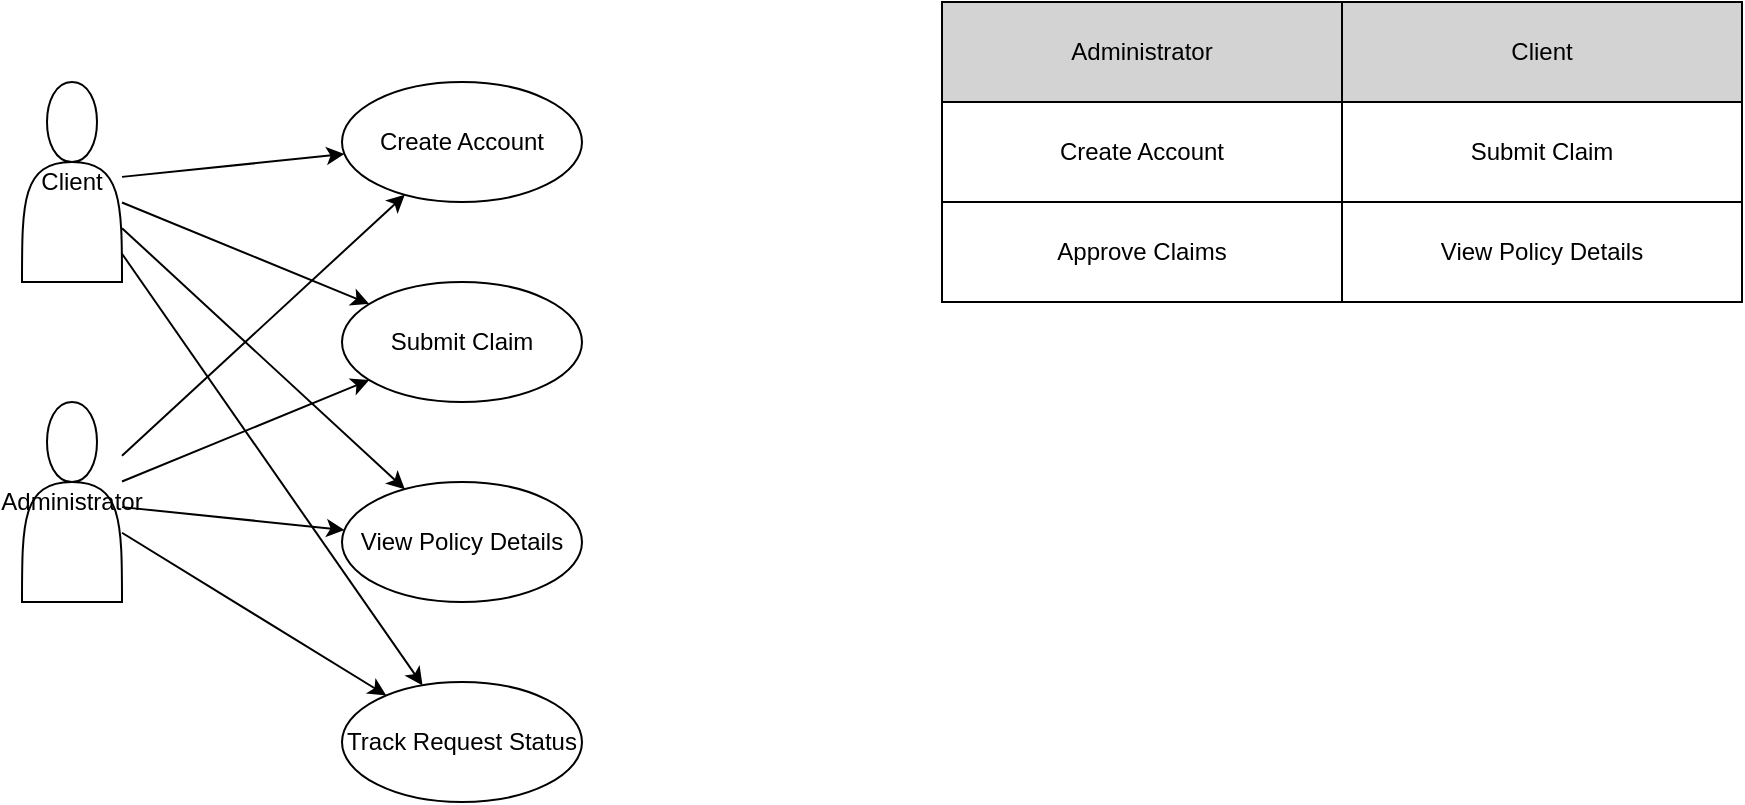 <?xml version="1.0" encoding="UTF-8"?>
<mxfile>
  <diagram name="Use Case Diagram">
    <mxGraphModel dx="1600" dy="800" grid="1" gridSize="10" guides="1" tooltips="1" connect="1" arrows="1" fold="1" page="1" pageScale="1" pageWidth="1200" pageHeight="800" math="0" shadow="0">
      <root>
        <mxCell id="0" />
        <mxCell id="1" parent="0" />

        <!-- Actors -->
        <mxCell id="client" value="Client" style="shape=actor;whiteSpace=wrap;html=1;" vertex="1" parent="1">
          <mxGeometry x="40" y="140" width="50" height="100" as="geometry" />
        </mxCell>

        <mxCell id="administrator" value="Administrator" style="shape=actor;whiteSpace=wrap;html=1;" vertex="1" parent="1">
          <mxGeometry x="40" y="300" width="50" height="100" as="geometry" />
        </mxCell>

        <!-- Use Cases -->
        <mxCell id="create_account" value="Create Account" style="ellipse;whiteSpace=wrap;html=1;" vertex="1" parent="1">
          <mxGeometry x="200" y="140" width="120" height="60" as="geometry" />
        </mxCell>

        <mxCell id="submit_claim" value="Submit Claim" style="ellipse;whiteSpace=wrap;html=1;" vertex="1" parent="1">
          <mxGeometry x="200" y="240" width="120" height="60" as="geometry" />
        </mxCell>

        <mxCell id="view_policy" value="View Policy Details" style="ellipse;whiteSpace=wrap;html=1;" vertex="1" parent="1">
          <mxGeometry x="200" y="340" width="120" height="60" as="geometry" />
        </mxCell>

        <mxCell id="track_status" value="Track Request Status" style="ellipse;whiteSpace=wrap;html=1;" vertex="1" parent="1">
          <mxGeometry x="200" y="440" width="120" height="60" as="geometry" />
        </mxCell>

        <!-- Connections -->
        <mxCell id="connect1" edge="1" parent="1" source="client" target="create_account">
          <mxGeometry relative="1" as="geometry" />
        </mxCell>

        <mxCell id="connect2" edge="1" parent="1" source="client" target="submit_claim">
          <mxGeometry relative="1" as="geometry" />
        </mxCell>

        <mxCell id="connect3" edge="1" parent="1" source="client" target="view_policy">
          <mxGeometry relative="1" as="geometry" />
        </mxCell>

        <mxCell id="connect4" edge="1" parent="1" source="client" target="track_status">
          <mxGeometry relative="1" as="geometry" />
        </mxCell>

        <mxCell id="connect5" edge="1" parent="1" source="administrator" target="create_account">
          <mxGeometry relative="1" as="geometry" />
        </mxCell>

        <mxCell id="connect6" edge="1" parent="1" source="administrator" target="submit_claim">
          <mxGeometry relative="1" as="geometry" />
        </mxCell>

        <mxCell id="connect7" edge="1" parent="1" source="administrator" target="view_policy">
          <mxGeometry relative="1" as="geometry" />
        </mxCell>

        <mxCell id="connect8" edge="1" parent="1" source="administrator" target="track_status">
          <mxGeometry relative="1" as="geometry" />
        </mxCell>

        <!-- Updated Table -->
        <mxCell id="table" style="group" vertex="1" parent="1">
          <mxGeometry x="500" y="100" width="400" height="200" as="geometry" />
        </mxCell>

        <!-- Table Headers -->
        <mxCell id="adminHeader" value="Administrator" style="whiteSpace=wrap;html=1;strokeColor=#000000;fillColor=#D3D3D3;" vertex="1" parent="table">
          <mxGeometry x="0" y="0" width="200" height="50" as="geometry" />
        </mxCell>

        <mxCell id="clientHeader" value="Client" style="whiteSpace=wrap;html=1;strokeColor=#000000;fillColor=#D3D3D3;" vertex="1" parent="table">
          <mxGeometry x="200" y="0" width="200" height="50" as="geometry" />
        </mxCell>

        <!-- Actions for Admin -->
        <mxCell id="adminAction1" value="Create Account" style="whiteSpace=wrap;html=1;strokeColor=#000000;" vertex="1" parent="table">
          <mxGeometry x="0" y="50" width="200" height="50" as="geometry" />
        </mxCell>

        <mxCell id="adminAction2" value="Approve Claims" style="whiteSpace=wrap;html=1;strokeColor=#000000;" vertex="1" parent="table">
          <mxGeometry x="0" y="100" width="200" height="50" as="geometry" />
        </mxCell>

        <!-- Actions for Client -->
        <mxCell id="clientAction1" value="Submit Claim" style="whiteSpace=wrap;html=1;strokeColor=#000000;" vertex="1" parent="table">
          <mxGeometry x="200" y="50" width="200" height="50" as="geometry" />
        </mxCell>

        <mxCell id="clientAction2" value="View Policy Details" style="whiteSpace=wrap;html=1;strokeColor=#000000;" vertex="1" parent="table">
          <mxGeometry x="200" y="100" width="200" height="50" as="geometry" />
        </mxCell>

        <!-- Connection between Admin and Client via Actions -->
        <mxCell id="adminToClient" edge="1" parent="1" source="adminAction1" target="clientAction1">
          <mxGeometry relative="1" as="geometry" />
        </mxCell>

      </root>
    </mxGraphModel>
  </diagram>
</mxfile>



